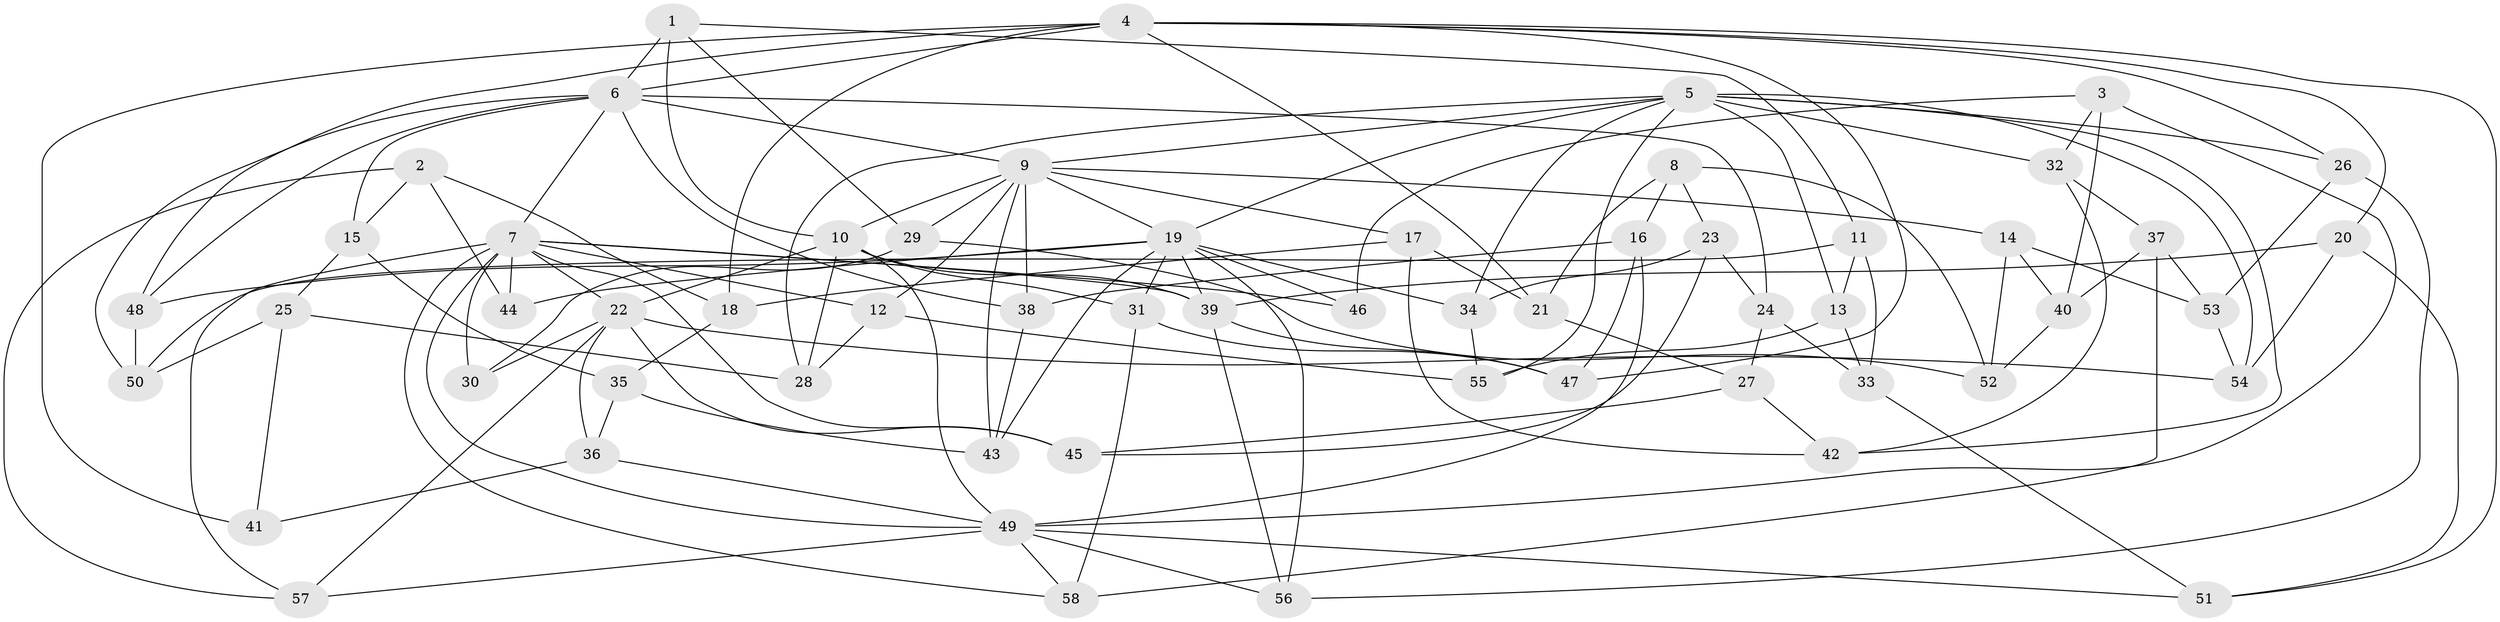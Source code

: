 // original degree distribution, {4: 1.0}
// Generated by graph-tools (version 1.1) at 2025/53/03/04/25 22:53:55]
// undirected, 58 vertices, 138 edges
graph export_dot {
  node [color=gray90,style=filled];
  1;
  2;
  3;
  4;
  5;
  6;
  7;
  8;
  9;
  10;
  11;
  12;
  13;
  14;
  15;
  16;
  17;
  18;
  19;
  20;
  21;
  22;
  23;
  24;
  25;
  26;
  27;
  28;
  29;
  30;
  31;
  32;
  33;
  34;
  35;
  36;
  37;
  38;
  39;
  40;
  41;
  42;
  43;
  44;
  45;
  46;
  47;
  48;
  49;
  50;
  51;
  52;
  53;
  54;
  55;
  56;
  57;
  58;
  1 -- 6 [weight=1.0];
  1 -- 10 [weight=1.0];
  1 -- 11 [weight=1.0];
  1 -- 29 [weight=1.0];
  2 -- 15 [weight=1.0];
  2 -- 18 [weight=1.0];
  2 -- 44 [weight=1.0];
  2 -- 57 [weight=1.0];
  3 -- 32 [weight=1.0];
  3 -- 40 [weight=1.0];
  3 -- 46 [weight=1.0];
  3 -- 49 [weight=1.0];
  4 -- 6 [weight=1.0];
  4 -- 18 [weight=1.0];
  4 -- 20 [weight=1.0];
  4 -- 21 [weight=1.0];
  4 -- 26 [weight=1.0];
  4 -- 41 [weight=2.0];
  4 -- 47 [weight=1.0];
  4 -- 48 [weight=1.0];
  4 -- 51 [weight=1.0];
  5 -- 9 [weight=1.0];
  5 -- 13 [weight=1.0];
  5 -- 19 [weight=1.0];
  5 -- 26 [weight=1.0];
  5 -- 28 [weight=1.0];
  5 -- 32 [weight=1.0];
  5 -- 34 [weight=1.0];
  5 -- 42 [weight=1.0];
  5 -- 54 [weight=1.0];
  5 -- 55 [weight=1.0];
  6 -- 7 [weight=1.0];
  6 -- 9 [weight=2.0];
  6 -- 15 [weight=1.0];
  6 -- 24 [weight=1.0];
  6 -- 38 [weight=1.0];
  6 -- 48 [weight=1.0];
  6 -- 50 [weight=1.0];
  7 -- 12 [weight=1.0];
  7 -- 22 [weight=1.0];
  7 -- 30 [weight=1.0];
  7 -- 39 [weight=1.0];
  7 -- 44 [weight=2.0];
  7 -- 45 [weight=1.0];
  7 -- 46 [weight=1.0];
  7 -- 49 [weight=1.0];
  7 -- 57 [weight=1.0];
  7 -- 58 [weight=1.0];
  8 -- 16 [weight=1.0];
  8 -- 21 [weight=1.0];
  8 -- 23 [weight=1.0];
  8 -- 52 [weight=1.0];
  9 -- 10 [weight=1.0];
  9 -- 12 [weight=1.0];
  9 -- 14 [weight=1.0];
  9 -- 17 [weight=1.0];
  9 -- 19 [weight=2.0];
  9 -- 29 [weight=1.0];
  9 -- 38 [weight=1.0];
  9 -- 43 [weight=1.0];
  10 -- 22 [weight=3.0];
  10 -- 28 [weight=1.0];
  10 -- 31 [weight=1.0];
  10 -- 39 [weight=1.0];
  10 -- 49 [weight=2.0];
  11 -- 13 [weight=1.0];
  11 -- 33 [weight=1.0];
  11 -- 50 [weight=1.0];
  12 -- 28 [weight=1.0];
  12 -- 55 [weight=1.0];
  13 -- 33 [weight=1.0];
  13 -- 55 [weight=1.0];
  14 -- 40 [weight=1.0];
  14 -- 52 [weight=1.0];
  14 -- 53 [weight=1.0];
  15 -- 25 [weight=1.0];
  15 -- 35 [weight=1.0];
  16 -- 38 [weight=1.0];
  16 -- 47 [weight=1.0];
  16 -- 49 [weight=1.0];
  17 -- 18 [weight=1.0];
  17 -- 21 [weight=1.0];
  17 -- 42 [weight=1.0];
  18 -- 35 [weight=1.0];
  19 -- 31 [weight=1.0];
  19 -- 34 [weight=1.0];
  19 -- 39 [weight=1.0];
  19 -- 43 [weight=1.0];
  19 -- 44 [weight=1.0];
  19 -- 46 [weight=2.0];
  19 -- 48 [weight=1.0];
  19 -- 56 [weight=1.0];
  20 -- 39 [weight=1.0];
  20 -- 51 [weight=1.0];
  20 -- 54 [weight=1.0];
  21 -- 27 [weight=1.0];
  22 -- 30 [weight=2.0];
  22 -- 36 [weight=1.0];
  22 -- 45 [weight=1.0];
  22 -- 54 [weight=1.0];
  22 -- 57 [weight=1.0];
  23 -- 24 [weight=1.0];
  23 -- 34 [weight=1.0];
  23 -- 45 [weight=1.0];
  24 -- 27 [weight=1.0];
  24 -- 33 [weight=1.0];
  25 -- 28 [weight=1.0];
  25 -- 41 [weight=1.0];
  25 -- 50 [weight=1.0];
  26 -- 53 [weight=1.0];
  26 -- 56 [weight=1.0];
  27 -- 42 [weight=1.0];
  27 -- 45 [weight=1.0];
  29 -- 30 [weight=1.0];
  29 -- 52 [weight=1.0];
  31 -- 47 [weight=1.0];
  31 -- 58 [weight=1.0];
  32 -- 37 [weight=1.0];
  32 -- 42 [weight=1.0];
  33 -- 51 [weight=1.0];
  34 -- 55 [weight=1.0];
  35 -- 36 [weight=1.0];
  35 -- 43 [weight=1.0];
  36 -- 41 [weight=1.0];
  36 -- 49 [weight=1.0];
  37 -- 40 [weight=1.0];
  37 -- 53 [weight=1.0];
  37 -- 58 [weight=1.0];
  38 -- 43 [weight=1.0];
  39 -- 47 [weight=1.0];
  39 -- 56 [weight=1.0];
  40 -- 52 [weight=1.0];
  48 -- 50 [weight=1.0];
  49 -- 51 [weight=1.0];
  49 -- 56 [weight=1.0];
  49 -- 57 [weight=1.0];
  49 -- 58 [weight=1.0];
  53 -- 54 [weight=1.0];
}
